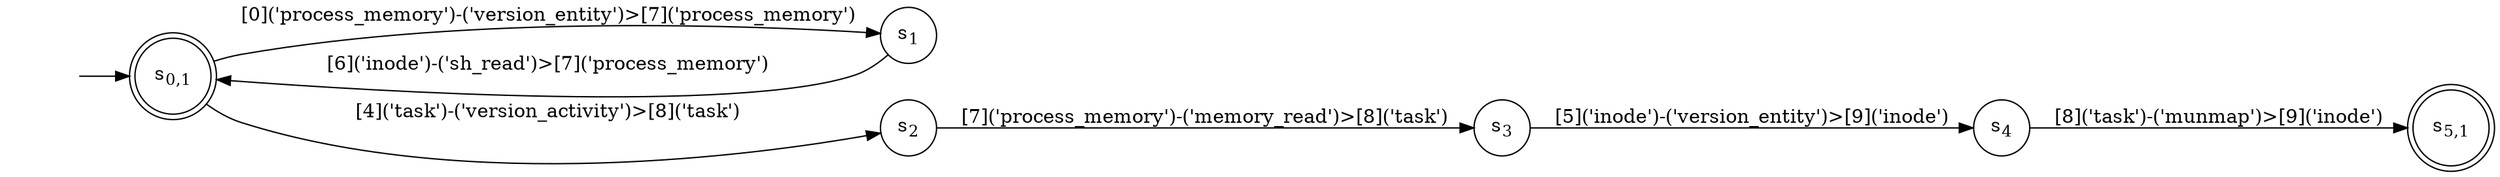 digraph DFA {
    rankdir = LR;
    I [style = invis];
    I -> S0;
    S0 [label = <s<sub>0,1</sub>>, shape = circle, peripheries = 2];
    S1 [label = <s<sub>1</sub>>, shape = circle];
    S1 -> S0 [label = "[6]('inode')-('sh_read')>[7]('process_memory')"];
    S0 -> S1 [label = "[0]('process_memory')-('version_entity')>[7]('process_memory')"];
    S2 [label = <s<sub>2</sub>>, shape = circle];
    S3 [label = <s<sub>3</sub>>, shape = circle];
    S4 [label = <s<sub>4</sub>>, shape = circle];
    S5 [label = <s<sub>5,1</sub>>, shape = circle, peripheries = 2];
    S4 -> S5 [label = "[8]('task')-('munmap')>[9]('inode')"];
    S3 -> S4 [label = "[5]('inode')-('version_entity')>[9]('inode')"];
    S2 -> S3 [label = "[7]('process_memory')-('memory_read')>[8]('task')"];
    S0 -> S2 [label = "[4]('task')-('version_activity')>[8]('task')"];
}
